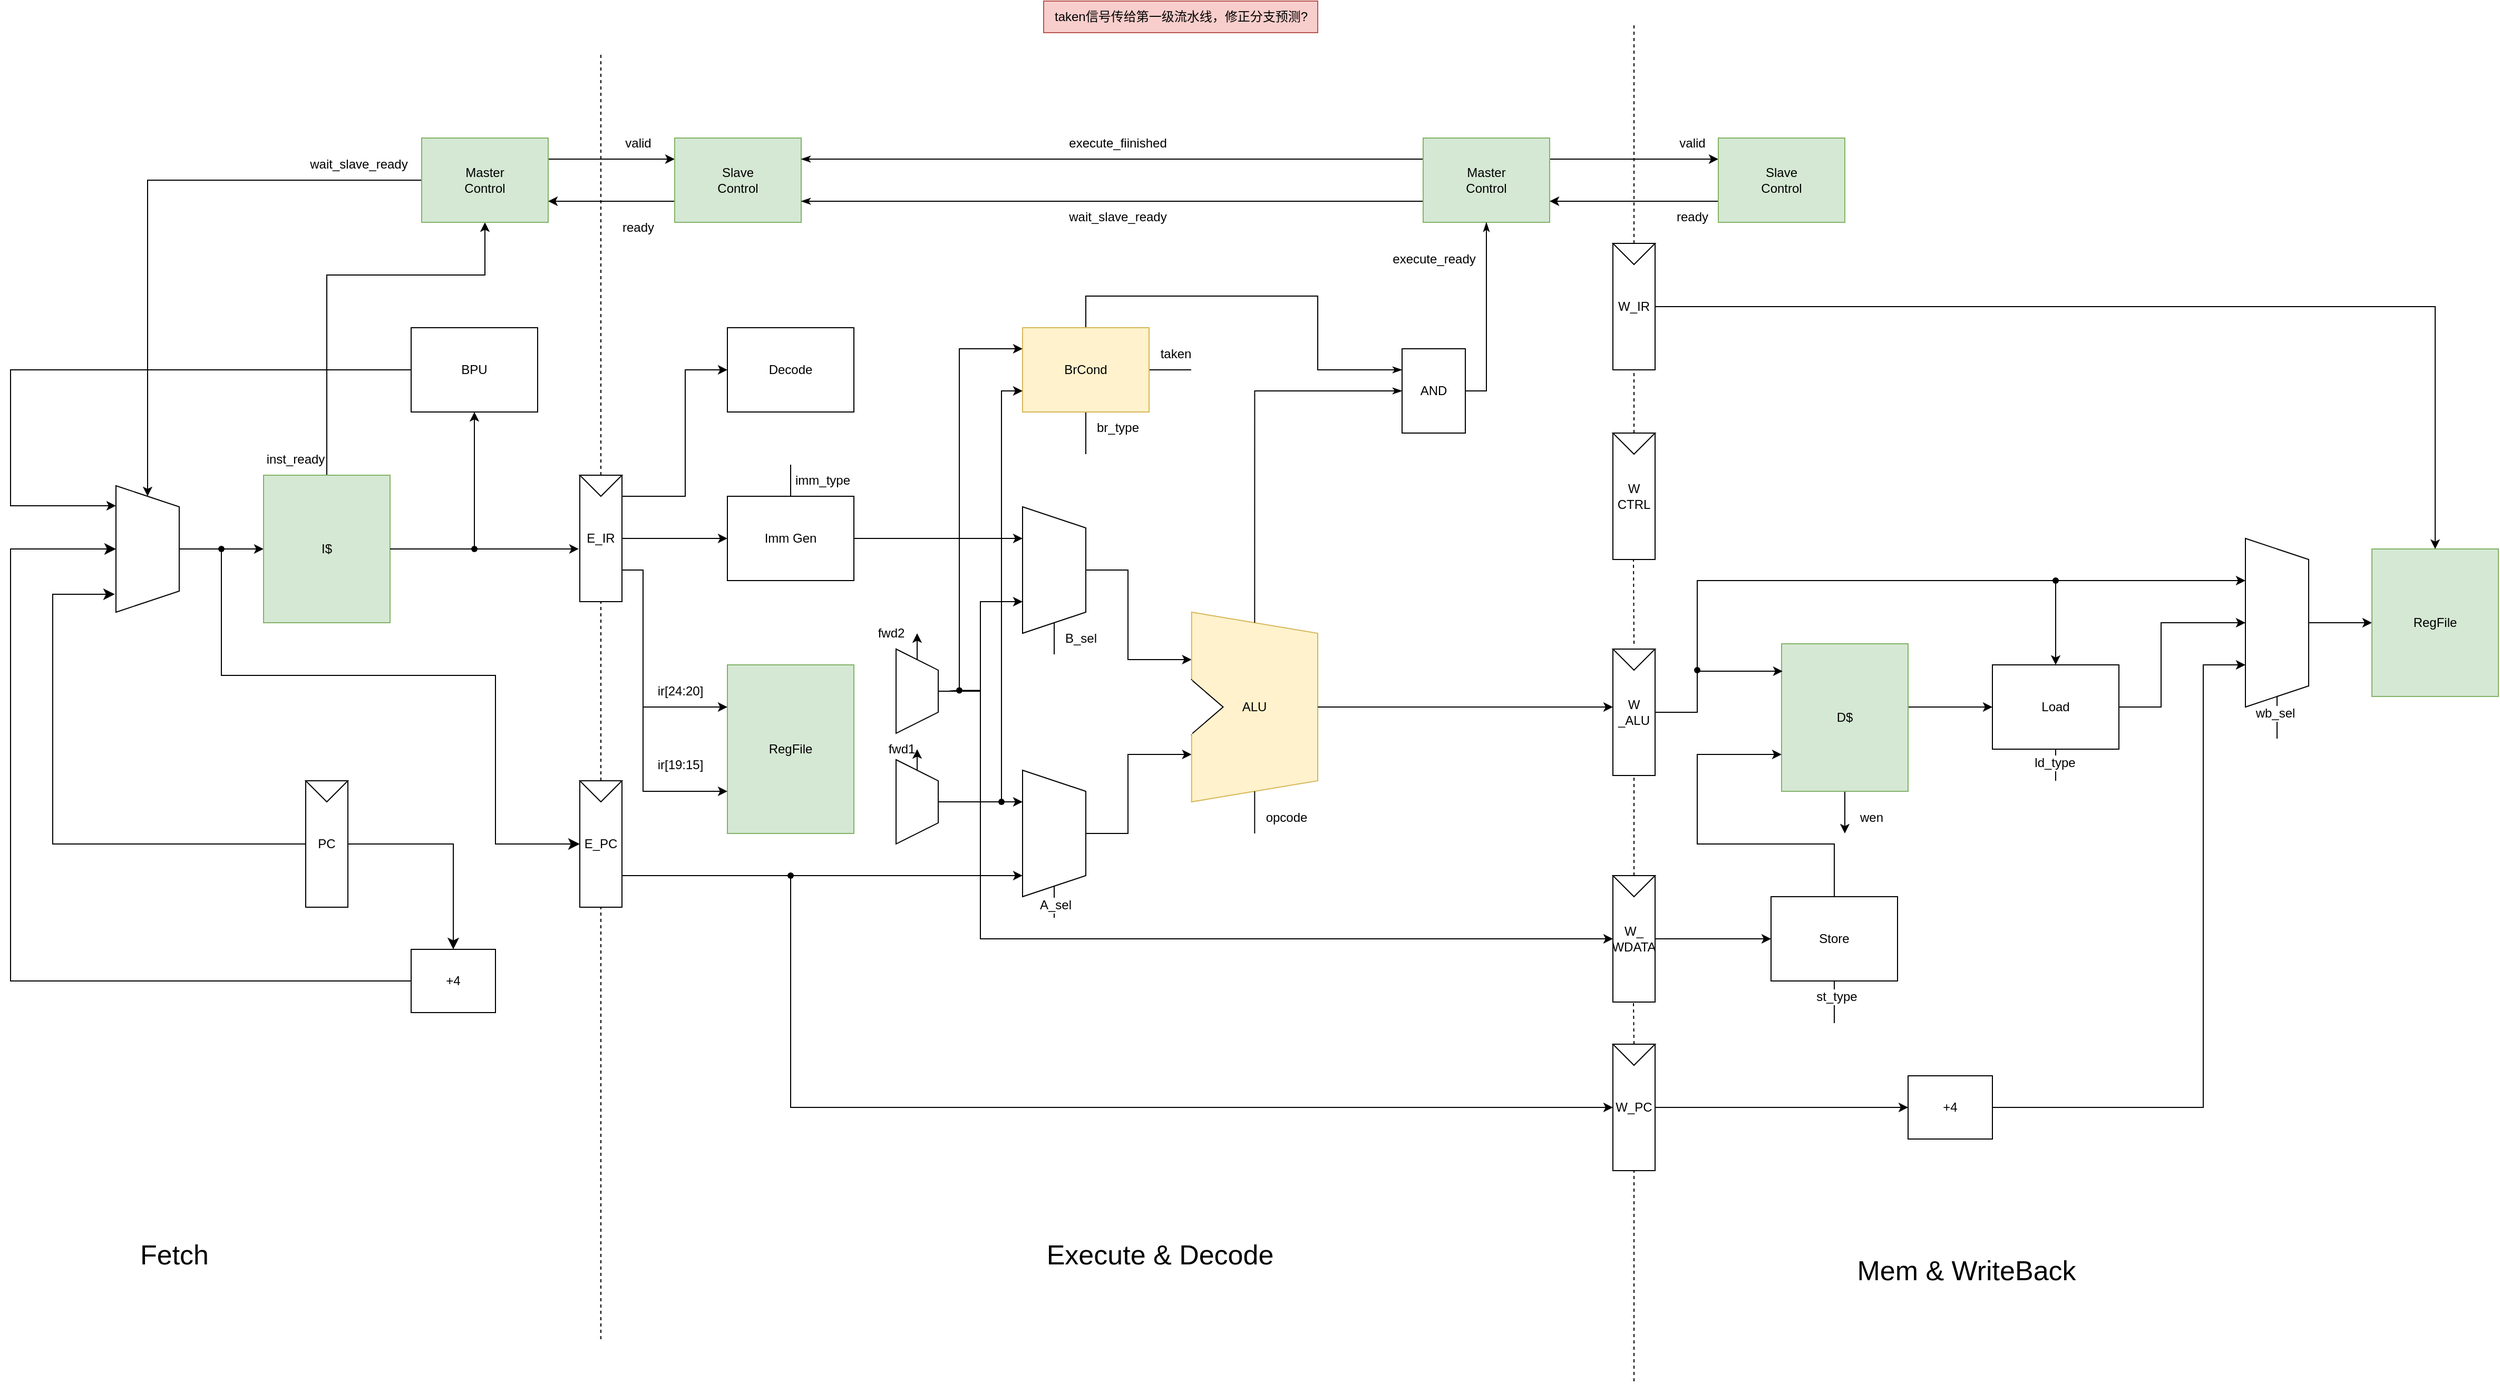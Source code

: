 <mxfile>
    <diagram id="tidNuWiKpnbYSc2BVBa2" name="Page-1">
        <mxGraphModel dx="1757" dy="1587" grid="1" gridSize="10" guides="1" tooltips="1" connect="1" arrows="1" fold="1" page="0" pageScale="1" pageWidth="850" pageHeight="1100" math="0" shadow="0">
            <root>
                <mxCell id="0"/>
                <mxCell id="1" parent="0"/>
                <mxCell id="13" style="edgeStyle=none;html=1;entryX=0;entryY=0.5;entryDx=0;entryDy=0;" parent="1" source="3" target="10" edge="1">
                    <mxGeometry relative="1" as="geometry"/>
                </mxCell>
                <mxCell id="3" value="" style="shape=trapezoid;perimeter=trapezoidPerimeter;whiteSpace=wrap;html=1;fixedSize=1;direction=south;" parent="1" vertex="1">
                    <mxGeometry x="-60" y="310" width="60" height="120" as="geometry"/>
                </mxCell>
                <mxCell id="5" value="" style="group" parent="1" vertex="1" connectable="0">
                    <mxGeometry x="120" y="590" width="40" height="120" as="geometry"/>
                </mxCell>
                <mxCell id="2" value="PC" style="rounded=0;whiteSpace=wrap;html=1;direction=south;" parent="5" vertex="1">
                    <mxGeometry width="40" height="120" as="geometry"/>
                </mxCell>
                <mxCell id="4" value="" style="triangle;whiteSpace=wrap;html=1;direction=south;" parent="5" vertex="1">
                    <mxGeometry width="40" height="20" as="geometry"/>
                </mxCell>
                <mxCell id="6" value="+4" style="rounded=0;whiteSpace=wrap;html=1;" parent="1" vertex="1">
                    <mxGeometry x="220" y="750" width="80" height="60" as="geometry"/>
                </mxCell>
                <mxCell id="135" style="edgeStyle=orthogonalEdgeStyle;rounded=0;html=1;entryX=0.583;entryY=1.025;entryDx=0;entryDy=0;fontSize=12;entryPerimeter=0;" parent="1" source="10" target="32" edge="1">
                    <mxGeometry relative="1" as="geometry">
                        <Array as="points"/>
                    </mxGeometry>
                </mxCell>
                <mxCell id="137" style="edgeStyle=orthogonalEdgeStyle;rounded=0;html=1;entryX=0.5;entryY=1;entryDx=0;entryDy=0;fontSize=12;startArrow=none;" parent="1" source="149" target="136" edge="1">
                    <mxGeometry relative="1" as="geometry"/>
                </mxCell>
                <mxCell id="140" style="edgeStyle=orthogonalEdgeStyle;rounded=0;html=1;exitX=0.5;exitY=0;exitDx=0;exitDy=0;entryX=0.5;entryY=1;entryDx=0;entryDy=0;fontSize=12;" parent="1" source="10" target="79" edge="1">
                    <mxGeometry relative="1" as="geometry">
                        <Array as="points">
                            <mxPoint x="140" y="110"/>
                            <mxPoint x="290" y="110"/>
                        </Array>
                    </mxGeometry>
                </mxCell>
                <mxCell id="10" value="I$" style="rounded=0;whiteSpace=wrap;html=1;fillColor=#d5e8d4;strokeColor=#82b366;" parent="1" vertex="1">
                    <mxGeometry x="80" y="300" width="120" height="140" as="geometry"/>
                </mxCell>
                <mxCell id="24" value="" style="edgeStyle=segmentEdgeStyle;endArrow=classic;html=1;curved=0;rounded=0;endSize=8;startSize=8;" parent="1" target="6" edge="1">
                    <mxGeometry width="50" height="50" relative="1" as="geometry">
                        <mxPoint x="160" y="650" as="sourcePoint"/>
                        <mxPoint x="210" y="600" as="targetPoint"/>
                    </mxGeometry>
                </mxCell>
                <mxCell id="26" value="" style="edgeStyle=elbowEdgeStyle;elbow=vertical;endArrow=classic;html=1;curved=0;rounded=0;endSize=8;startSize=8;exitX=0.5;exitY=1;exitDx=0;exitDy=0;entryX=0.858;entryY=1.017;entryDx=0;entryDy=0;entryPerimeter=0;" parent="1" source="2" target="3" edge="1">
                    <mxGeometry width="50" height="50" relative="1" as="geometry">
                        <mxPoint x="-10" y="530" as="sourcePoint"/>
                        <mxPoint x="40" y="480" as="targetPoint"/>
                        <Array as="points">
                            <mxPoint x="-120" y="410"/>
                            <mxPoint x="-120" y="470"/>
                            <mxPoint x="90" y="540"/>
                        </Array>
                    </mxGeometry>
                </mxCell>
                <mxCell id="30" value="" style="edgeStyle=segmentEdgeStyle;endArrow=classic;html=1;curved=0;rounded=0;endSize=8;startSize=8;entryX=0.5;entryY=1;entryDx=0;entryDy=0;" parent="1" target="3" edge="1">
                    <mxGeometry width="50" height="50" relative="1" as="geometry">
                        <mxPoint x="220" y="780" as="sourcePoint"/>
                        <mxPoint x="270" y="620" as="targetPoint"/>
                        <Array as="points">
                            <mxPoint x="-160" y="780"/>
                            <mxPoint x="-160" y="370"/>
                        </Array>
                    </mxGeometry>
                </mxCell>
                <mxCell id="31" value="" style="group;fillColor=#f8cecc;strokeColor=#b85450;" parent="1" vertex="1" connectable="0">
                    <mxGeometry x="380" y="300" width="40" height="120" as="geometry"/>
                </mxCell>
                <mxCell id="32" value="E_IR" style="rounded=0;whiteSpace=wrap;html=1;direction=south;" parent="31" vertex="1">
                    <mxGeometry width="40" height="120" as="geometry"/>
                </mxCell>
                <mxCell id="33" value="" style="triangle;whiteSpace=wrap;html=1;direction=south;" parent="31" vertex="1">
                    <mxGeometry width="40" height="20" as="geometry"/>
                </mxCell>
                <mxCell id="127" style="edgeStyle=orthogonalEdgeStyle;rounded=0;html=1;exitX=1;exitY=0.5;exitDx=0;exitDy=0;entryX=0.25;entryY=1;entryDx=0;entryDy=0;fontSize=12;" parent="1" source="36" target="47" edge="1">
                    <mxGeometry relative="1" as="geometry"/>
                </mxCell>
                <mxCell id="212" style="edgeStyle=orthogonalEdgeStyle;rounded=0;html=1;exitX=0.5;exitY=0;exitDx=0;exitDy=0;fontSize=12;endArrow=none;endFill=0;" parent="1" source="36" edge="1">
                    <mxGeometry relative="1" as="geometry">
                        <mxPoint x="580" y="290" as="targetPoint"/>
                    </mxGeometry>
                </mxCell>
                <mxCell id="36" value="Imm Gen" style="rounded=0;whiteSpace=wrap;html=1;" parent="1" vertex="1">
                    <mxGeometry x="520" y="320" width="120" height="80" as="geometry"/>
                </mxCell>
                <mxCell id="37" value="RegFile" style="rounded=0;whiteSpace=wrap;html=1;fillColor=#d5e8d4;strokeColor=#82b366;" parent="1" vertex="1">
                    <mxGeometry x="520" y="480" width="120" height="160" as="geometry"/>
                </mxCell>
                <mxCell id="117" style="edgeStyle=orthogonalEdgeStyle;rounded=0;html=1;exitX=0;exitY=0.5;exitDx=0;exitDy=0;fontSize=12;" parent="1" source="38" edge="1">
                    <mxGeometry relative="1" as="geometry">
                        <mxPoint x="700" y="450" as="targetPoint"/>
                    </mxGeometry>
                </mxCell>
                <mxCell id="128" style="edgeStyle=orthogonalEdgeStyle;rounded=0;html=1;entryX=0.75;entryY=1;entryDx=0;entryDy=0;fontSize=12;" parent="1" source="38" target="47" edge="1">
                    <mxGeometry relative="1" as="geometry"/>
                </mxCell>
                <mxCell id="131" style="edgeStyle=orthogonalEdgeStyle;rounded=0;html=1;entryX=0.5;entryY=1;entryDx=0;entryDy=0;fontSize=12;startArrow=none;" parent="1" source="143" target="180" edge="1">
                    <mxGeometry relative="1" as="geometry">
                        <Array as="points">
                            <mxPoint x="760" y="504"/>
                            <mxPoint x="760" y="740"/>
                        </Array>
                        <mxPoint x="1120" y="740" as="targetPoint"/>
                    </mxGeometry>
                </mxCell>
                <mxCell id="141" style="edgeStyle=orthogonalEdgeStyle;rounded=0;html=1;entryX=0;entryY=0.25;entryDx=0;entryDy=0;fontSize=12;startArrow=none;" parent="1" source="143" target="39" edge="1">
                    <mxGeometry relative="1" as="geometry">
                        <Array as="points">
                            <mxPoint x="740" y="505"/>
                            <mxPoint x="740" y="180"/>
                        </Array>
                    </mxGeometry>
                </mxCell>
                <mxCell id="38" value="" style="shape=trapezoid;perimeter=trapezoidPerimeter;whiteSpace=wrap;html=1;fixedSize=1;direction=south;" parent="1" vertex="1">
                    <mxGeometry x="680" y="465" width="40" height="80" as="geometry"/>
                </mxCell>
                <mxCell id="214" style="edgeStyle=orthogonalEdgeStyle;rounded=0;html=1;exitX=1;exitY=0.5;exitDx=0;exitDy=0;fontSize=12;endArrow=none;endFill=0;" parent="1" source="39" edge="1">
                    <mxGeometry relative="1" as="geometry">
                        <mxPoint x="960" y="200" as="targetPoint"/>
                    </mxGeometry>
                </mxCell>
                <mxCell id="226" style="edgeStyle=orthogonalEdgeStyle;rounded=0;html=1;entryX=0;entryY=0.25;entryDx=0;entryDy=0;entryPerimeter=0;fontSize=12;endArrow=classicThin;endFill=1;" parent="1" source="39" target="218" edge="1">
                    <mxGeometry relative="1" as="geometry">
                        <Array as="points">
                            <mxPoint x="860" y="130"/>
                            <mxPoint x="1080" y="130"/>
                            <mxPoint x="1080" y="200"/>
                        </Array>
                    </mxGeometry>
                </mxCell>
                <mxCell id="233" style="edgeStyle=none;html=1;endArrow=none;endFill=0;" parent="1" source="39" edge="1">
                    <mxGeometry relative="1" as="geometry">
                        <mxPoint x="860" y="280" as="targetPoint"/>
                    </mxGeometry>
                </mxCell>
                <mxCell id="39" value="BrCond" style="rounded=0;whiteSpace=wrap;html=1;fillColor=#fff2cc;strokeColor=#d6b656;" parent="1" vertex="1">
                    <mxGeometry x="800" y="160" width="120" height="80" as="geometry"/>
                </mxCell>
                <mxCell id="121" style="edgeStyle=orthogonalEdgeStyle;rounded=0;html=1;exitX=1;exitY=0.5;exitDx=0;exitDy=0;fontSize=12;endArrow=none;endFill=0;" parent="1" source="46" edge="1">
                    <mxGeometry relative="1" as="geometry">
                        <mxPoint x="830" y="720" as="targetPoint"/>
                        <Array as="points">
                            <mxPoint x="830" y="720"/>
                            <mxPoint x="830" y="720"/>
                        </Array>
                    </mxGeometry>
                </mxCell>
                <mxCell id="208" value="A_sel" style="edgeLabel;html=1;align=center;verticalAlign=middle;resizable=0;points=[];fontSize=12;" parent="121" vertex="1" connectable="0">
                    <mxGeometry x="0.2" y="1" relative="1" as="geometry">
                        <mxPoint as="offset"/>
                    </mxGeometry>
                </mxCell>
                <mxCell id="130" style="edgeStyle=orthogonalEdgeStyle;rounded=0;html=1;entryX=0.75;entryY=1;entryDx=0;entryDy=0;fontSize=12;" parent="1" source="46" target="41" edge="1">
                    <mxGeometry relative="1" as="geometry">
                        <Array as="points">
                            <mxPoint x="900" y="640"/>
                            <mxPoint x="900" y="565"/>
                        </Array>
                    </mxGeometry>
                </mxCell>
                <mxCell id="46" value="" style="shape=trapezoid;perimeter=trapezoidPerimeter;whiteSpace=wrap;html=1;fixedSize=1;direction=south;" parent="1" vertex="1">
                    <mxGeometry x="800" y="580" width="60" height="120" as="geometry"/>
                </mxCell>
                <mxCell id="129" style="edgeStyle=orthogonalEdgeStyle;rounded=0;html=1;entryX=0.25;entryY=1;entryDx=0;entryDy=0;fontSize=12;" parent="1" source="47" target="41" edge="1">
                    <mxGeometry relative="1" as="geometry">
                        <Array as="points">
                            <mxPoint x="900" y="390"/>
                            <mxPoint x="900" y="475"/>
                        </Array>
                    </mxGeometry>
                </mxCell>
                <mxCell id="210" style="edgeStyle=orthogonalEdgeStyle;rounded=0;html=1;exitX=1;exitY=0.5;exitDx=0;exitDy=0;fontSize=12;endArrow=none;endFill=0;" parent="1" source="47" edge="1">
                    <mxGeometry relative="1" as="geometry">
                        <mxPoint x="830" y="470" as="targetPoint"/>
                    </mxGeometry>
                </mxCell>
                <mxCell id="47" value="" style="shape=trapezoid;perimeter=trapezoidPerimeter;whiteSpace=wrap;html=1;fixedSize=1;direction=south;" parent="1" vertex="1">
                    <mxGeometry x="800" y="330" width="60" height="120" as="geometry"/>
                </mxCell>
                <mxCell id="51" value="" style="group" parent="1" vertex="1" connectable="0">
                    <mxGeometry x="960" y="430" width="120" height="180" as="geometry"/>
                </mxCell>
                <mxCell id="41" value="ALU" style="shape=trapezoid;perimeter=trapezoidPerimeter;whiteSpace=wrap;html=1;fixedSize=1;direction=south;container=0;fillColor=#fff2cc;strokeColor=#d6b656;" parent="51" vertex="1">
                    <mxGeometry x="0.344" width="119.656" height="180" as="geometry"/>
                </mxCell>
                <mxCell id="42" value="" style="triangle;whiteSpace=wrap;html=1;container=0;" parent="51" vertex="1">
                    <mxGeometry x="0.344" y="64.286" width="29.914" height="51.429" as="geometry"/>
                </mxCell>
                <mxCell id="44" value="" style="endArrow=none;html=1;strokeColor=#FFFFFF;strokeWidth=1.5;rounded=1;startSize=3;endSize=3;" parent="51" edge="1">
                    <mxGeometry width="50" height="50" relative="1" as="geometry">
                        <mxPoint y="115.714" as="sourcePoint"/>
                        <mxPoint y="64.286" as="targetPoint"/>
                    </mxGeometry>
                </mxCell>
                <mxCell id="118" style="edgeStyle=orthogonalEdgeStyle;rounded=0;html=1;exitX=0;exitY=0.5;exitDx=0;exitDy=0;fontSize=12;" parent="1" source="52" edge="1">
                    <mxGeometry relative="1" as="geometry">
                        <mxPoint x="700" y="560" as="targetPoint"/>
                    </mxGeometry>
                </mxCell>
                <mxCell id="125" style="edgeStyle=orthogonalEdgeStyle;rounded=0;html=1;entryX=0.25;entryY=1;entryDx=0;entryDy=0;fontSize=12;" parent="1" source="52" target="46" edge="1">
                    <mxGeometry relative="1" as="geometry"/>
                </mxCell>
                <mxCell id="144" style="edgeStyle=orthogonalEdgeStyle;rounded=0;html=1;exitDx=0;exitDy=0;fontSize=12;entryX=0;entryY=0.75;entryDx=0;entryDy=0;startArrow=none;" parent="1" source="147" target="39" edge="1">
                    <mxGeometry relative="1" as="geometry">
                        <mxPoint x="760" y="160" as="targetPoint"/>
                        <Array as="points">
                            <mxPoint x="780" y="610"/>
                            <mxPoint x="780" y="220"/>
                        </Array>
                    </mxGeometry>
                </mxCell>
                <mxCell id="52" value="" style="shape=trapezoid;perimeter=trapezoidPerimeter;whiteSpace=wrap;html=1;fixedSize=1;direction=south;" parent="1" vertex="1">
                    <mxGeometry x="680" y="570" width="40" height="80" as="geometry"/>
                </mxCell>
                <mxCell id="53" value="" style="group" parent="1" vertex="1" connectable="0">
                    <mxGeometry x="1360" y="840" width="40" height="120" as="geometry"/>
                </mxCell>
                <mxCell id="54" value="W_PC" style="rounded=0;whiteSpace=wrap;html=1;direction=south;" parent="53" vertex="1">
                    <mxGeometry width="40" height="120" as="geometry"/>
                </mxCell>
                <mxCell id="55" value="" style="triangle;whiteSpace=wrap;html=1;direction=south;" parent="53" vertex="1">
                    <mxGeometry width="40" height="20" as="geometry"/>
                </mxCell>
                <mxCell id="57" value="" style="group" parent="1" vertex="1" connectable="0">
                    <mxGeometry x="1360" y="465" width="40" height="120" as="geometry"/>
                </mxCell>
                <mxCell id="58" value="W&lt;br&gt;_ALU" style="rounded=0;whiteSpace=wrap;html=1;direction=south;" parent="57" vertex="1">
                    <mxGeometry width="40" height="120" as="geometry"/>
                </mxCell>
                <mxCell id="59" value="" style="triangle;whiteSpace=wrap;html=1;direction=south;" parent="57" vertex="1">
                    <mxGeometry width="40" height="20" as="geometry"/>
                </mxCell>
                <mxCell id="60" value="" style="group" parent="1" vertex="1" connectable="0">
                    <mxGeometry x="1360" y="80" width="40" height="120" as="geometry"/>
                </mxCell>
                <mxCell id="61" value="W_IR" style="rounded=0;whiteSpace=wrap;html=1;direction=south;" parent="60" vertex="1">
                    <mxGeometry width="40" height="120" as="geometry"/>
                </mxCell>
                <mxCell id="62" value="" style="triangle;whiteSpace=wrap;html=1;direction=south;" parent="60" vertex="1">
                    <mxGeometry width="40" height="20" as="geometry"/>
                </mxCell>
                <mxCell id="183" style="edgeStyle=orthogonalEdgeStyle;rounded=0;html=1;exitX=0.5;exitY=1;exitDx=0;exitDy=0;fontSize=12;" parent="1" source="67" edge="1">
                    <mxGeometry relative="1" as="geometry">
                        <mxPoint x="1580" y="640" as="targetPoint"/>
                    </mxGeometry>
                </mxCell>
                <mxCell id="240" style="edgeStyle=none;html=1;entryX=0;entryY=0.5;entryDx=0;entryDy=0;" edge="1" parent="1" target="68">
                    <mxGeometry relative="1" as="geometry">
                        <mxPoint x="1640" y="520" as="sourcePoint"/>
                    </mxGeometry>
                </mxCell>
                <mxCell id="67" value="D$" style="rounded=0;whiteSpace=wrap;html=1;fillColor=#d5e8d4;strokeColor=#82b366;" parent="1" vertex="1">
                    <mxGeometry x="1520" y="460" width="120" height="140" as="geometry"/>
                </mxCell>
                <mxCell id="191" style="edgeStyle=orthogonalEdgeStyle;rounded=0;html=1;entryX=0.5;entryY=1;entryDx=0;entryDy=0;fontSize=12;" parent="1" source="68" target="72" edge="1">
                    <mxGeometry relative="1" as="geometry">
                        <Array as="points">
                            <mxPoint x="1880" y="520"/>
                            <mxPoint x="1880" y="440"/>
                        </Array>
                    </mxGeometry>
                </mxCell>
                <mxCell id="203" style="edgeStyle=orthogonalEdgeStyle;rounded=0;html=1;exitX=0.5;exitY=1;exitDx=0;exitDy=0;fontSize=12;endArrow=none;endFill=0;" parent="1" source="68" edge="1">
                    <mxGeometry relative="1" as="geometry">
                        <mxPoint x="1780" y="590" as="targetPoint"/>
                        <Array as="points">
                            <mxPoint x="1780" y="570"/>
                            <mxPoint x="1780" y="570"/>
                        </Array>
                    </mxGeometry>
                </mxCell>
                <mxCell id="205" value="ld_type" style="edgeLabel;html=1;align=center;verticalAlign=middle;resizable=0;points=[];fontSize=12;" parent="203" vertex="1" connectable="0">
                    <mxGeometry x="-0.14" y="-1" relative="1" as="geometry">
                        <mxPoint as="offset"/>
                    </mxGeometry>
                </mxCell>
                <mxCell id="68" value="Load" style="rounded=0;whiteSpace=wrap;html=1;" parent="1" vertex="1">
                    <mxGeometry x="1720" y="480" width="120" height="80" as="geometry"/>
                </mxCell>
                <mxCell id="192" style="edgeStyle=orthogonalEdgeStyle;rounded=0;html=1;entryX=0.75;entryY=1;entryDx=0;entryDy=0;fontSize=12;" parent="1" source="70" target="72" edge="1">
                    <mxGeometry relative="1" as="geometry">
                        <Array as="points">
                            <mxPoint x="1920" y="900"/>
                            <mxPoint x="1920" y="480"/>
                        </Array>
                    </mxGeometry>
                </mxCell>
                <mxCell id="70" value="+4" style="rounded=0;whiteSpace=wrap;html=1;" parent="1" vertex="1">
                    <mxGeometry x="1640" y="870" width="80" height="60" as="geometry"/>
                </mxCell>
                <mxCell id="161" style="edgeStyle=orthogonalEdgeStyle;rounded=0;html=1;exitX=1;exitY=0.5;exitDx=0;exitDy=0;fontSize=12;endArrow=none;endFill=0;" parent="1" source="72" edge="1">
                    <mxGeometry relative="1" as="geometry">
                        <mxPoint x="1990" y="550" as="targetPoint"/>
                    </mxGeometry>
                </mxCell>
                <mxCell id="206" value="wb_sel" style="edgeLabel;html=1;align=center;verticalAlign=middle;resizable=0;points=[];fontSize=12;" parent="161" vertex="1" connectable="0">
                    <mxGeometry x="-0.2" y="-2" relative="1" as="geometry">
                        <mxPoint as="offset"/>
                    </mxGeometry>
                </mxCell>
                <mxCell id="195" style="edgeStyle=orthogonalEdgeStyle;rounded=0;html=1;entryX=0;entryY=0.5;entryDx=0;entryDy=0;fontSize=12;" parent="1" source="72" target="73" edge="1">
                    <mxGeometry relative="1" as="geometry"/>
                </mxCell>
                <mxCell id="72" value="" style="shape=trapezoid;perimeter=trapezoidPerimeter;whiteSpace=wrap;html=1;fixedSize=1;direction=south;" parent="1" vertex="1">
                    <mxGeometry x="1960" y="360" width="60" height="160" as="geometry"/>
                </mxCell>
                <mxCell id="73" value="RegFile" style="rounded=0;whiteSpace=wrap;html=1;fillColor=#d5e8d4;strokeColor=#82b366;" parent="1" vertex="1">
                    <mxGeometry x="2080" y="370" width="120" height="140" as="geometry"/>
                </mxCell>
                <mxCell id="75" value="" style="edgeStyle=segmentEdgeStyle;endArrow=classic;html=1;curved=0;rounded=0;endSize=8;startSize=8;entryX=0.5;entryY=1;entryDx=0;entryDy=0;startArrow=none;" parent="1" source="151" target="8" edge="1">
                    <mxGeometry width="50" height="50" relative="1" as="geometry">
                        <mxPoint x="40" y="370" as="sourcePoint"/>
                        <mxPoint x="90" y="320" as="targetPoint"/>
                        <Array as="points">
                            <mxPoint x="40" y="490"/>
                            <mxPoint x="300" y="490"/>
                            <mxPoint x="300" y="650"/>
                        </Array>
                    </mxGeometry>
                </mxCell>
                <mxCell id="76" value="&lt;font style=&quot;font-size: 26px;&quot;&gt;Fetch&lt;/font&gt;" style="text;html=1;align=center;verticalAlign=middle;resizable=0;points=[];autosize=1;strokeColor=none;fillColor=none;" parent="1" vertex="1">
                    <mxGeometry x="-50" y="1020" width="90" height="40" as="geometry"/>
                </mxCell>
                <mxCell id="77" value="&lt;font style=&quot;font-size: 26px;&quot;&gt;Execute &amp;amp;&amp;nbsp;&lt;/font&gt;&lt;span style=&quot;font-size: 26px;&quot;&gt;Decode&lt;/span&gt;" style="text;html=1;align=center;verticalAlign=middle;resizable=0;points=[];autosize=1;strokeColor=none;fillColor=none;" parent="1" vertex="1">
                    <mxGeometry x="810" y="1020" width="240" height="40" as="geometry"/>
                </mxCell>
                <mxCell id="78" value="&lt;font style=&quot;font-size: 26px;&quot;&gt;Mem &amp;amp; WriteBack&lt;/font&gt;" style="text;html=1;align=center;verticalAlign=middle;resizable=0;points=[];autosize=1;strokeColor=none;fillColor=none;" parent="1" vertex="1">
                    <mxGeometry x="1580" y="1035" width="230" height="40" as="geometry"/>
                </mxCell>
                <mxCell id="82" style="edgeStyle=none;html=1;exitX=1;exitY=0.25;exitDx=0;exitDy=0;entryX=0;entryY=0.25;entryDx=0;entryDy=0;fontSize=26;" parent="1" source="79" target="81" edge="1">
                    <mxGeometry relative="1" as="geometry"/>
                </mxCell>
                <mxCell id="93" style="edgeStyle=none;html=1;fontSize=12;" parent="1" source="79" edge="1">
                    <mxGeometry relative="1" as="geometry">
                        <mxPoint x="290" y="60" as="targetPoint"/>
                    </mxGeometry>
                </mxCell>
                <mxCell id="95" style="edgeStyle=orthogonalEdgeStyle;html=1;fontSize=12;entryX=0;entryY=0.5;entryDx=0;entryDy=0;rounded=0;exitX=0;exitY=0.5;exitDx=0;exitDy=0;" parent="1" source="79" target="3" edge="1">
                    <mxGeometry relative="1" as="geometry">
                        <mxPoint x="-40" y="120" as="targetPoint"/>
                        <mxPoint x="150" y="70" as="sourcePoint"/>
                        <Array as="points">
                            <mxPoint x="-30" y="20"/>
                        </Array>
                    </mxGeometry>
                </mxCell>
                <mxCell id="79" value="Master&lt;br&gt;Control" style="rounded=0;whiteSpace=wrap;html=1;fillColor=#d5e8d4;strokeColor=#82b366;" parent="1" vertex="1">
                    <mxGeometry x="230" y="-20" width="120" height="80" as="geometry"/>
                </mxCell>
                <mxCell id="85" style="edgeStyle=none;html=1;exitX=0;exitY=0.75;exitDx=0;exitDy=0;entryX=1;entryY=0.75;entryDx=0;entryDy=0;fontSize=12;" parent="1" source="81" target="79" edge="1">
                    <mxGeometry relative="1" as="geometry"/>
                </mxCell>
                <mxCell id="81" value="Slave&lt;br&gt;Control" style="rounded=0;whiteSpace=wrap;html=1;fillColor=#d5e8d4;strokeColor=#82b366;" parent="1" vertex="1">
                    <mxGeometry x="470" y="-20" width="120" height="80" as="geometry"/>
                </mxCell>
                <mxCell id="84" value="valid" style="text;html=1;align=center;verticalAlign=middle;resizable=0;points=[];autosize=1;strokeColor=none;fillColor=none;fontSize=12;" parent="1" vertex="1">
                    <mxGeometry x="410" y="-30" width="50" height="30" as="geometry"/>
                </mxCell>
                <mxCell id="86" value="ready" style="text;html=1;align=center;verticalAlign=middle;resizable=0;points=[];autosize=1;strokeColor=none;fillColor=none;fontSize=12;" parent="1" vertex="1">
                    <mxGeometry x="410" y="50" width="50" height="30" as="geometry"/>
                </mxCell>
                <mxCell id="7" value="" style="group;fillColor=#e1d5e7;strokeColor=#9673a6;" parent="1" vertex="1" connectable="0">
                    <mxGeometry x="380" y="590" width="40" height="120" as="geometry"/>
                </mxCell>
                <mxCell id="8" value="E_PC" style="rounded=0;whiteSpace=wrap;html=1;direction=south;" parent="7" vertex="1">
                    <mxGeometry width="40" height="120" as="geometry"/>
                </mxCell>
                <mxCell id="9" value="" style="triangle;whiteSpace=wrap;html=1;direction=south;" parent="7" vertex="1">
                    <mxGeometry width="40" height="20" as="geometry"/>
                </mxCell>
                <mxCell id="87" value="Decode" style="rounded=0;whiteSpace=wrap;html=1;" parent="1" vertex="1">
                    <mxGeometry x="520" y="160" width="120" height="80" as="geometry"/>
                </mxCell>
                <mxCell id="155" style="edgeStyle=orthogonalEdgeStyle;rounded=0;html=1;exitX=1;exitY=0.25;exitDx=0;exitDy=0;entryX=0;entryY=0.25;entryDx=0;entryDy=0;fontSize=12;" parent="1" source="88" target="89" edge="1">
                    <mxGeometry relative="1" as="geometry"/>
                </mxCell>
                <mxCell id="223" style="edgeStyle=orthogonalEdgeStyle;rounded=0;html=1;fontSize=12;endArrow=classicThin;endFill=1;entryX=1;entryY=0.25;entryDx=0;entryDy=0;" parent="1" source="88" target="81" edge="1">
                    <mxGeometry relative="1" as="geometry">
                        <mxPoint x="590" y="20" as="targetPoint"/>
                        <Array as="points">
                            <mxPoint x="870"/>
                            <mxPoint x="870"/>
                        </Array>
                    </mxGeometry>
                </mxCell>
                <mxCell id="228" style="edgeStyle=orthogonalEdgeStyle;rounded=0;html=1;exitX=0;exitY=0.75;exitDx=0;exitDy=0;entryX=1;entryY=0.75;entryDx=0;entryDy=0;fontSize=12;endArrow=classicThin;endFill=1;" parent="1" source="88" target="81" edge="1">
                    <mxGeometry relative="1" as="geometry"/>
                </mxCell>
                <mxCell id="88" value="Master&lt;br&gt;Control" style="rounded=0;whiteSpace=wrap;html=1;fillColor=#d5e8d4;strokeColor=#82b366;" parent="1" vertex="1">
                    <mxGeometry x="1180" y="-20" width="120" height="80" as="geometry"/>
                </mxCell>
                <mxCell id="156" style="edgeStyle=orthogonalEdgeStyle;rounded=0;html=1;exitX=0;exitY=0.75;exitDx=0;exitDy=0;entryX=1;entryY=0.75;entryDx=0;entryDy=0;fontSize=12;" parent="1" source="89" target="88" edge="1">
                    <mxGeometry relative="1" as="geometry"/>
                </mxCell>
                <mxCell id="89" value="Slave&lt;br&gt;Control" style="rounded=0;whiteSpace=wrap;html=1;fillColor=#d5e8d4;strokeColor=#82b366;" parent="1" vertex="1">
                    <mxGeometry x="1460" y="-20" width="120" height="80" as="geometry"/>
                </mxCell>
                <mxCell id="90" value="" style="group" parent="1" vertex="1" connectable="0">
                    <mxGeometry x="1360" y="260" width="40" height="120" as="geometry"/>
                </mxCell>
                <mxCell id="91" value="W&lt;br&gt;CTRL" style="rounded=0;whiteSpace=wrap;html=1;direction=south;" parent="90" vertex="1">
                    <mxGeometry width="40" height="120" as="geometry"/>
                </mxCell>
                <mxCell id="92" value="" style="triangle;whiteSpace=wrap;html=1;direction=south;" parent="90" vertex="1">
                    <mxGeometry width="40" height="20" as="geometry"/>
                </mxCell>
                <mxCell id="97" value="inst_ready" style="text;html=1;align=center;verticalAlign=middle;resizable=0;points=[];autosize=1;strokeColor=none;fillColor=none;fontSize=12;" parent="1" vertex="1">
                    <mxGeometry x="70" y="270" width="80" height="30" as="geometry"/>
                </mxCell>
                <mxCell id="98" value="wait_slave_ready" style="text;html=1;align=center;verticalAlign=middle;resizable=0;points=[];autosize=1;strokeColor=none;fillColor=none;fontSize=12;" parent="1" vertex="1">
                    <mxGeometry x="110" y="-10" width="120" height="30" as="geometry"/>
                </mxCell>
                <mxCell id="99" style="edgeStyle=orthogonalEdgeStyle;rounded=0;html=1;entryX=0;entryY=0.5;entryDx=0;entryDy=0;fontSize=12;" parent="1" source="32" target="87" edge="1">
                    <mxGeometry relative="1" as="geometry">
                        <Array as="points">
                            <mxPoint x="480" y="320"/>
                            <mxPoint x="480" y="200"/>
                        </Array>
                    </mxGeometry>
                </mxCell>
                <mxCell id="100" style="edgeStyle=orthogonalEdgeStyle;rounded=0;html=1;exitX=0.5;exitY=0;exitDx=0;exitDy=0;entryX=0;entryY=0.5;entryDx=0;entryDy=0;fontSize=12;" parent="1" source="32" target="36" edge="1">
                    <mxGeometry relative="1" as="geometry">
                        <Array as="points">
                            <mxPoint x="460" y="360"/>
                            <mxPoint x="460" y="360"/>
                        </Array>
                    </mxGeometry>
                </mxCell>
                <mxCell id="101" style="edgeStyle=orthogonalEdgeStyle;rounded=0;html=1;exitX=0.75;exitY=0;exitDx=0;exitDy=0;fontSize=12;" parent="1" source="32" edge="1">
                    <mxGeometry relative="1" as="geometry">
                        <mxPoint x="520" y="600" as="targetPoint"/>
                        <Array as="points">
                            <mxPoint x="440" y="390"/>
                            <mxPoint x="440" y="600"/>
                            <mxPoint x="520" y="600"/>
                        </Array>
                    </mxGeometry>
                </mxCell>
                <mxCell id="102" value="ir[24:20]" style="text;html=1;align=center;verticalAlign=middle;resizable=0;points=[];autosize=1;strokeColor=none;fillColor=none;fontSize=12;" parent="1" vertex="1">
                    <mxGeometry x="440" y="490" width="70" height="30" as="geometry"/>
                </mxCell>
                <mxCell id="103" value="ir[19:15]" style="text;html=1;align=center;verticalAlign=middle;resizable=0;points=[];autosize=1;strokeColor=none;fillColor=none;fontSize=12;" parent="1" vertex="1">
                    <mxGeometry x="440" y="560" width="70" height="30" as="geometry"/>
                </mxCell>
                <mxCell id="104" style="edgeStyle=orthogonalEdgeStyle;rounded=0;html=1;exitX=0.75;exitY=0;exitDx=0;exitDy=0;entryX=0;entryY=0.25;entryDx=0;entryDy=0;fontSize=12;" parent="1" source="32" target="37" edge="1">
                    <mxGeometry relative="1" as="geometry">
                        <Array as="points">
                            <mxPoint x="440" y="390"/>
                            <mxPoint x="440" y="520"/>
                        </Array>
                    </mxGeometry>
                </mxCell>
                <mxCell id="119" value="fwd2" style="text;html=1;align=center;verticalAlign=middle;resizable=0;points=[];autosize=1;strokeColor=none;fillColor=none;fontSize=12;" parent="1" vertex="1">
                    <mxGeometry x="650" y="435" width="50" height="30" as="geometry"/>
                </mxCell>
                <mxCell id="120" value="fwd1" style="text;html=1;align=center;verticalAlign=middle;resizable=0;points=[];autosize=1;strokeColor=none;fillColor=none;fontSize=12;" parent="1" vertex="1">
                    <mxGeometry x="660" y="545" width="50" height="30" as="geometry"/>
                </mxCell>
                <mxCell id="126" style="edgeStyle=orthogonalEdgeStyle;rounded=0;html=1;exitX=0.75;exitY=0;exitDx=0;exitDy=0;entryX=0.833;entryY=1;entryDx=0;entryDy=0;entryPerimeter=0;fontSize=12;" parent="1" source="8" target="46" edge="1">
                    <mxGeometry relative="1" as="geometry"/>
                </mxCell>
                <mxCell id="138" style="edgeStyle=orthogonalEdgeStyle;rounded=0;html=1;exitX=0;exitY=0.5;exitDx=0;exitDy=0;entryX=0.158;entryY=1;entryDx=0;entryDy=0;fontSize=12;entryPerimeter=0;" parent="1" source="136" target="3" edge="1">
                    <mxGeometry relative="1" as="geometry">
                        <Array as="points">
                            <mxPoint x="-160" y="200"/>
                            <mxPoint x="-160" y="329"/>
                        </Array>
                    </mxGeometry>
                </mxCell>
                <mxCell id="136" value="BPU" style="rounded=0;whiteSpace=wrap;html=1;" parent="1" vertex="1">
                    <mxGeometry x="220" y="160" width="120" height="80" as="geometry"/>
                </mxCell>
                <mxCell id="142" value="" style="edgeStyle=orthogonalEdgeStyle;rounded=0;html=1;entryDx=0;entryDy=0;fontSize=12;endArrow=none;" parent="1" source="38" target="143" edge="1">
                    <mxGeometry relative="1" as="geometry">
                        <mxPoint x="720" y="505" as="sourcePoint"/>
                        <mxPoint x="800" y="180" as="targetPoint"/>
                    </mxGeometry>
                </mxCell>
                <mxCell id="145" value="" style="edgeStyle=orthogonalEdgeStyle;rounded=0;html=1;entryDx=0;entryDy=0;fontSize=12;endArrow=none;" parent="1" source="38" target="143" edge="1">
                    <mxGeometry relative="1" as="geometry">
                        <mxPoint x="720" y="505" as="sourcePoint"/>
                        <mxPoint x="1120" y="740" as="targetPoint"/>
                        <Array as="points"/>
                    </mxGeometry>
                </mxCell>
                <mxCell id="143" value="" style="shape=waypoint;sketch=0;fillStyle=solid;size=6;pointerEvents=1;points=[];fillColor=none;resizable=0;rotatable=0;perimeter=centerPerimeter;snapToPoint=1;fontSize=12;" parent="1" vertex="1">
                    <mxGeometry x="730" y="494.29" width="20" height="20" as="geometry"/>
                </mxCell>
                <mxCell id="146" value="" style="edgeStyle=orthogonalEdgeStyle;rounded=0;html=1;exitX=0.5;exitY=0;exitDx=0;exitDy=0;fontSize=12;entryDx=0;entryDy=0;endArrow=none;" parent="1" source="52" target="147" edge="1">
                    <mxGeometry relative="1" as="geometry">
                        <mxPoint x="800" y="220" as="targetPoint"/>
                        <mxPoint x="720" y="610" as="sourcePoint"/>
                        <Array as="points"/>
                    </mxGeometry>
                </mxCell>
                <mxCell id="147" value="" style="shape=waypoint;sketch=0;fillStyle=solid;size=6;pointerEvents=1;points=[];fillColor=none;resizable=0;rotatable=0;perimeter=centerPerimeter;snapToPoint=1;fontSize=12;" parent="1" vertex="1">
                    <mxGeometry x="770" y="600" width="20" height="20" as="geometry"/>
                </mxCell>
                <mxCell id="148" value="" style="edgeStyle=orthogonalEdgeStyle;rounded=0;html=1;entryDx=0;entryDy=0;fontSize=12;endArrow=none;" parent="1" source="10" target="149" edge="1">
                    <mxGeometry relative="1" as="geometry">
                        <mxPoint x="200" y="370" as="sourcePoint"/>
                        <mxPoint x="280" y="240" as="targetPoint"/>
                    </mxGeometry>
                </mxCell>
                <mxCell id="149" value="" style="shape=waypoint;sketch=0;fillStyle=solid;size=6;pointerEvents=1;points=[];fillColor=none;resizable=0;rotatable=0;perimeter=centerPerimeter;snapToPoint=1;fontSize=12;" parent="1" vertex="1">
                    <mxGeometry x="270" y="360" width="20" height="20" as="geometry"/>
                </mxCell>
                <mxCell id="150" value="" style="edgeStyle=segmentEdgeStyle;endArrow=none;html=1;curved=0;rounded=0;endSize=8;startSize=8;entryDx=0;entryDy=0;" parent="1" target="151" edge="1">
                    <mxGeometry width="50" height="50" relative="1" as="geometry">
                        <mxPoint x="40" y="370" as="sourcePoint"/>
                        <mxPoint x="380" y="650" as="targetPoint"/>
                        <Array as="points"/>
                    </mxGeometry>
                </mxCell>
                <mxCell id="151" value="" style="shape=waypoint;sketch=0;fillStyle=solid;size=6;pointerEvents=1;points=[];fillColor=none;resizable=0;rotatable=0;perimeter=centerPerimeter;snapToPoint=1;fontSize=12;" parent="1" vertex="1">
                    <mxGeometry x="30" y="360" width="20" height="20" as="geometry"/>
                </mxCell>
                <mxCell id="152" value="" style="endArrow=none;dashed=1;html=1;rounded=0;fontSize=12;entryX=1;entryY=0.5;entryDx=0;entryDy=0;" parent="1" target="32" edge="1">
                    <mxGeometry width="50" height="50" relative="1" as="geometry">
                        <mxPoint x="400" y="590" as="sourcePoint"/>
                        <mxPoint x="450" y="540" as="targetPoint"/>
                    </mxGeometry>
                </mxCell>
                <mxCell id="153" value="" style="endArrow=none;dashed=1;html=1;rounded=0;fontSize=12;" parent="1" edge="1">
                    <mxGeometry width="50" height="50" relative="1" as="geometry">
                        <mxPoint x="400" y="300" as="sourcePoint"/>
                        <mxPoint x="400" y="-100" as="targetPoint"/>
                    </mxGeometry>
                </mxCell>
                <mxCell id="154" value="" style="endArrow=none;dashed=1;html=1;rounded=0;fontSize=12;" parent="1" edge="1">
                    <mxGeometry width="50" height="50" relative="1" as="geometry">
                        <mxPoint x="400" y="1120" as="sourcePoint"/>
                        <mxPoint x="400" y="710" as="targetPoint"/>
                    </mxGeometry>
                </mxCell>
                <mxCell id="157" value="valid" style="text;html=1;align=center;verticalAlign=middle;resizable=0;points=[];autosize=1;strokeColor=none;fillColor=none;fontSize=12;" parent="1" vertex="1">
                    <mxGeometry x="1410" y="-30" width="50" height="30" as="geometry"/>
                </mxCell>
                <mxCell id="158" value="ready" style="text;html=1;align=center;verticalAlign=middle;resizable=0;points=[];autosize=1;strokeColor=none;fillColor=none;fontSize=12;" parent="1" vertex="1">
                    <mxGeometry x="1410" y="40" width="50" height="30" as="geometry"/>
                </mxCell>
                <mxCell id="160" style="edgeStyle=orthogonalEdgeStyle;rounded=0;html=1;entryX=0.5;entryY=0;entryDx=0;entryDy=0;fontSize=12;" parent="1" source="61" target="73" edge="1">
                    <mxGeometry relative="1" as="geometry"/>
                </mxCell>
                <mxCell id="165" style="edgeStyle=orthogonalEdgeStyle;rounded=0;html=1;fontSize=12;" parent="1" source="54" target="70" edge="1">
                    <mxGeometry relative="1" as="geometry"/>
                </mxCell>
                <mxCell id="166" style="edgeStyle=orthogonalEdgeStyle;rounded=0;html=1;exitDx=0;exitDy=0;entryX=0.5;entryY=1;entryDx=0;entryDy=0;fontSize=12;startArrow=none;" parent="1" source="168" target="54" edge="1">
                    <mxGeometry relative="1" as="geometry">
                        <Array as="points">
                            <mxPoint x="580" y="680"/>
                            <mxPoint x="580" y="900"/>
                        </Array>
                    </mxGeometry>
                </mxCell>
                <mxCell id="167" value="" style="edgeStyle=orthogonalEdgeStyle;rounded=0;html=1;exitX=0.75;exitY=0;exitDx=0;exitDy=0;entryDx=0;entryDy=0;fontSize=12;endArrow=none;" parent="1" source="8" target="168" edge="1">
                    <mxGeometry relative="1" as="geometry">
                        <mxPoint x="420" y="680" as="sourcePoint"/>
                        <mxPoint x="1360" y="900" as="targetPoint"/>
                        <Array as="points"/>
                    </mxGeometry>
                </mxCell>
                <mxCell id="168" value="" style="shape=waypoint;sketch=0;fillStyle=solid;size=6;pointerEvents=1;points=[];fillColor=none;resizable=0;rotatable=0;perimeter=centerPerimeter;snapToPoint=1;fontSize=12;" parent="1" vertex="1">
                    <mxGeometry x="570" y="670" width="20" height="20" as="geometry"/>
                </mxCell>
                <mxCell id="175" style="edgeStyle=orthogonalEdgeStyle;rounded=0;html=1;fontSize=12;" parent="1" source="41" edge="1">
                    <mxGeometry relative="1" as="geometry">
                        <mxPoint x="1360" y="520" as="targetPoint"/>
                    </mxGeometry>
                </mxCell>
                <mxCell id="176" style="edgeStyle=orthogonalEdgeStyle;rounded=0;html=1;fontSize=12;entryX=0.008;entryY=0.186;entryDx=0;entryDy=0;entryPerimeter=0;" parent="1" source="58" target="67" edge="1">
                    <mxGeometry relative="1" as="geometry">
                        <mxPoint x="1430" y="470" as="targetPoint"/>
                        <Array as="points">
                            <mxPoint x="1440" y="525"/>
                            <mxPoint x="1440" y="486"/>
                        </Array>
                    </mxGeometry>
                </mxCell>
                <mxCell id="179" value="" style="group" parent="1" vertex="1" connectable="0">
                    <mxGeometry x="1360" y="680" width="40" height="120" as="geometry"/>
                </mxCell>
                <mxCell id="180" value="W_&lt;br&gt;WDATA" style="rounded=0;whiteSpace=wrap;html=1;direction=south;" parent="179" vertex="1">
                    <mxGeometry width="40" height="120" as="geometry"/>
                </mxCell>
                <mxCell id="181" value="" style="triangle;whiteSpace=wrap;html=1;direction=south;" parent="179" vertex="1">
                    <mxGeometry width="40" height="20" as="geometry"/>
                </mxCell>
                <mxCell id="184" value="wen" style="text;html=1;align=center;verticalAlign=middle;resizable=0;points=[];autosize=1;strokeColor=none;fillColor=none;fontSize=12;" parent="1" vertex="1">
                    <mxGeometry x="1580" y="610" width="50" height="30" as="geometry"/>
                </mxCell>
                <mxCell id="185" style="edgeStyle=orthogonalEdgeStyle;rounded=0;html=1;entryX=0.25;entryY=1;entryDx=0;entryDy=0;fontSize=12;exitDx=0;exitDy=0;startArrow=none;" parent="1" source="187" target="72" edge="1">
                    <mxGeometry relative="1" as="geometry">
                        <Array as="points">
                            <mxPoint x="1440" y="400"/>
                        </Array>
                    </mxGeometry>
                </mxCell>
                <mxCell id="186" value="" style="edgeStyle=orthogonalEdgeStyle;rounded=0;html=1;entryDx=0;entryDy=0;entryPerimeter=0;fontSize=12;exitX=0.5;exitY=0;exitDx=0;exitDy=0;endArrow=none;" parent="1" source="58" target="187" edge="1">
                    <mxGeometry relative="1" as="geometry">
                        <mxPoint x="1400" y="525" as="sourcePoint"/>
                        <mxPoint x="1961.02" y="380.96" as="targetPoint"/>
                        <Array as="points">
                            <mxPoint x="1440" y="525"/>
                        </Array>
                    </mxGeometry>
                </mxCell>
                <mxCell id="187" value="" style="shape=waypoint;sketch=0;fillStyle=solid;size=6;pointerEvents=1;points=[];fillColor=none;resizable=0;rotatable=0;perimeter=centerPerimeter;snapToPoint=1;fontSize=12;" parent="1" vertex="1">
                    <mxGeometry x="1430" y="475" width="20" height="20" as="geometry"/>
                </mxCell>
                <mxCell id="189" value="" style="edgeStyle=orthogonalEdgeStyle;rounded=0;html=1;entryDx=0;entryDy=0;fontSize=12;endArrow=none;" parent="1" source="58" target="190" edge="1">
                    <mxGeometry relative="1" as="geometry">
                        <mxPoint x="1400" y="525" as="sourcePoint"/>
                        <mxPoint x="1780" y="460" as="targetPoint"/>
                        <Array as="points">
                            <mxPoint x="1440" y="525"/>
                            <mxPoint x="1440" y="400"/>
                            <mxPoint x="1780" y="400"/>
                        </Array>
                    </mxGeometry>
                </mxCell>
                <mxCell id="190" value="" style="shape=waypoint;sketch=0;fillStyle=solid;size=6;pointerEvents=1;points=[];fillColor=none;resizable=0;rotatable=0;perimeter=centerPerimeter;snapToPoint=1;fontSize=12;" parent="1" vertex="1">
                    <mxGeometry x="1770" y="390" width="20" height="20" as="geometry"/>
                </mxCell>
                <mxCell id="193" style="edgeStyle=orthogonalEdgeStyle;rounded=0;html=1;exitX=0.5;exitY=0;exitDx=0;exitDy=0;entryX=0.5;entryY=0;entryDx=0;entryDy=0;fontSize=12;" parent="1" source="58" target="68" edge="1">
                    <mxGeometry relative="1" as="geometry">
                        <Array as="points">
                            <mxPoint x="1440" y="525"/>
                            <mxPoint x="1440" y="400"/>
                            <mxPoint x="1780" y="400"/>
                        </Array>
                    </mxGeometry>
                </mxCell>
                <mxCell id="196" value="" style="endArrow=none;dashed=1;html=1;rounded=0;fontSize=12;" parent="1" edge="1">
                    <mxGeometry width="50" height="50" relative="1" as="geometry">
                        <mxPoint x="1380" y="1160" as="sourcePoint"/>
                        <mxPoint x="1380" y="960" as="targetPoint"/>
                    </mxGeometry>
                </mxCell>
                <mxCell id="197" value="" style="endArrow=none;dashed=1;html=1;rounded=0;fontSize=12;" parent="1" edge="1">
                    <mxGeometry width="50" height="50" relative="1" as="geometry">
                        <mxPoint x="1380" y="840" as="sourcePoint"/>
                        <mxPoint x="1379.5" y="800" as="targetPoint"/>
                    </mxGeometry>
                </mxCell>
                <mxCell id="198" value="" style="endArrow=none;dashed=1;html=1;rounded=0;fontSize=12;entryX=1;entryY=0.5;entryDx=0;entryDy=0;" parent="1" target="58" edge="1">
                    <mxGeometry width="50" height="50" relative="1" as="geometry">
                        <mxPoint x="1380" y="680" as="sourcePoint"/>
                        <mxPoint x="1430" y="630" as="targetPoint"/>
                    </mxGeometry>
                </mxCell>
                <mxCell id="199" value="" style="endArrow=none;dashed=1;html=1;rounded=0;fontSize=12;entryX=1;entryY=0.5;entryDx=0;entryDy=0;" parent="1" edge="1">
                    <mxGeometry width="50" height="50" relative="1" as="geometry">
                        <mxPoint x="1380" y="460" as="sourcePoint"/>
                        <mxPoint x="1379.5" y="380" as="targetPoint"/>
                    </mxGeometry>
                </mxCell>
                <mxCell id="201" value="" style="endArrow=none;dashed=1;html=1;rounded=0;fontSize=12;entryX=1;entryY=0.5;entryDx=0;entryDy=0;exitX=0;exitY=0.5;exitDx=0;exitDy=0;" parent="1" source="92" target="61" edge="1">
                    <mxGeometry width="50" height="50" relative="1" as="geometry">
                        <mxPoint x="1420" y="230" as="sourcePoint"/>
                        <mxPoint x="1419.5" y="150" as="targetPoint"/>
                    </mxGeometry>
                </mxCell>
                <mxCell id="202" value="" style="endArrow=none;dashed=1;html=1;rounded=0;fontSize=12;exitX=0;exitY=0.5;exitDx=0;exitDy=0;" parent="1" source="62" edge="1">
                    <mxGeometry width="50" height="50" relative="1" as="geometry">
                        <mxPoint x="1370" y="-50" as="sourcePoint"/>
                        <mxPoint x="1380" y="-130" as="targetPoint"/>
                    </mxGeometry>
                </mxCell>
                <mxCell id="211" value="B_sel" style="text;html=1;align=center;verticalAlign=middle;resizable=0;points=[];autosize=1;strokeColor=none;fillColor=none;fontSize=12;" parent="1" vertex="1">
                    <mxGeometry x="830" y="440" width="50" height="30" as="geometry"/>
                </mxCell>
                <mxCell id="213" value="imm_type" style="text;html=1;align=center;verticalAlign=middle;resizable=0;points=[];autosize=1;strokeColor=none;fillColor=none;fontSize=12;" parent="1" vertex="1">
                    <mxGeometry x="570" y="290" width="80" height="30" as="geometry"/>
                </mxCell>
                <mxCell id="215" value="taken" style="text;html=1;align=center;verticalAlign=middle;resizable=0;points=[];autosize=1;strokeColor=none;fillColor=none;fontSize=12;" parent="1" vertex="1">
                    <mxGeometry x="920" y="170" width="50" height="30" as="geometry"/>
                </mxCell>
                <mxCell id="217" value="taken信号传给第一级流水线，修正分支预测?" style="text;html=1;align=center;verticalAlign=middle;resizable=0;points=[];autosize=1;strokeColor=#b85450;fillColor=#f8cecc;fontSize=12;" parent="1" vertex="1">
                    <mxGeometry x="820" y="-150" width="260" height="30" as="geometry"/>
                </mxCell>
                <mxCell id="221" style="edgeStyle=orthogonalEdgeStyle;rounded=0;html=1;exitX=1;exitY=0.5;exitDx=0;exitDy=0;exitPerimeter=0;entryX=0.5;entryY=1;entryDx=0;entryDy=0;fontSize=12;endArrow=classicThin;endFill=1;" parent="1" source="218" target="88" edge="1">
                    <mxGeometry relative="1" as="geometry"/>
                </mxCell>
                <mxCell id="218" value="" style="verticalLabelPosition=bottom;shadow=0;dashed=0;align=center;html=1;verticalAlign=top;shape=mxgraph.electrical.iec_logic_gates.and;fontSize=12;" parent="1" vertex="1">
                    <mxGeometry x="1160" y="180" width="60" height="80" as="geometry"/>
                </mxCell>
                <mxCell id="219" style="edgeStyle=orthogonalEdgeStyle;rounded=0;html=1;exitX=0;exitY=0.5;exitDx=0;exitDy=0;fontSize=12;endArrow=classicThin;endFill=1;entryX=0;entryY=0.5;entryDx=0;entryDy=0;entryPerimeter=0;" parent="1" source="41" target="218" edge="1">
                    <mxGeometry relative="1" as="geometry">
                        <mxPoint x="1110" y="170" as="targetPoint"/>
                        <Array as="points">
                            <mxPoint x="1020" y="220"/>
                        </Array>
                    </mxGeometry>
                </mxCell>
                <mxCell id="224" value="execute_fiinished" style="text;html=1;align=center;verticalAlign=middle;resizable=0;points=[];autosize=1;strokeColor=none;fillColor=none;fontSize=12;" parent="1" vertex="1">
                    <mxGeometry x="830" y="-30" width="120" height="30" as="geometry"/>
                </mxCell>
                <mxCell id="227" value="execute_ready" style="text;html=1;align=center;verticalAlign=middle;resizable=0;points=[];autosize=1;strokeColor=none;fillColor=none;fontSize=12;" parent="1" vertex="1">
                    <mxGeometry x="1140" y="80" width="100" height="30" as="geometry"/>
                </mxCell>
                <mxCell id="230" value="wait_slave_ready" style="text;html=1;align=center;verticalAlign=middle;resizable=0;points=[];autosize=1;strokeColor=none;fillColor=none;fontSize=12;" parent="1" vertex="1">
                    <mxGeometry x="830" y="40" width="120" height="30" as="geometry"/>
                </mxCell>
                <mxCell id="231" style="edgeStyle=none;html=1;endArrow=none;endFill=0;" parent="1" source="41" edge="1">
                    <mxGeometry relative="1" as="geometry">
                        <mxPoint x="1020.172" y="640" as="targetPoint"/>
                    </mxGeometry>
                </mxCell>
                <mxCell id="232" value="opcode" style="text;html=1;align=center;verticalAlign=middle;resizable=0;points=[];autosize=1;strokeColor=none;fillColor=none;" parent="1" vertex="1">
                    <mxGeometry x="1020" y="610" width="60" height="30" as="geometry"/>
                </mxCell>
                <mxCell id="234" value="br_type" style="text;html=1;align=center;verticalAlign=middle;resizable=0;points=[];autosize=1;strokeColor=none;fillColor=none;" parent="1" vertex="1">
                    <mxGeometry x="860" y="240" width="60" height="30" as="geometry"/>
                </mxCell>
                <mxCell id="235" style="edgeStyle=orthogonalEdgeStyle;rounded=0;html=1;exitX=0.5;exitY=1;exitDx=0;exitDy=0;fontSize=12;endArrow=none;endFill=0;" parent="1" source="237" edge="1">
                    <mxGeometry relative="1" as="geometry">
                        <mxPoint x="1570" y="820" as="targetPoint"/>
                    </mxGeometry>
                </mxCell>
                <mxCell id="236" value="st_type" style="edgeLabel;html=1;align=center;verticalAlign=middle;resizable=0;points=[];fontSize=12;" parent="235" vertex="1" connectable="0">
                    <mxGeometry x="-0.291" y="2" relative="1" as="geometry">
                        <mxPoint as="offset"/>
                    </mxGeometry>
                </mxCell>
                <mxCell id="239" style="edgeStyle=orthogonalEdgeStyle;html=1;entryX=0;entryY=0.75;entryDx=0;entryDy=0;rounded=0;" parent="1" source="237" target="67" edge="1">
                    <mxGeometry relative="1" as="geometry">
                        <Array as="points">
                            <mxPoint x="1570" y="650"/>
                            <mxPoint x="1440" y="650"/>
                            <mxPoint x="1440" y="565"/>
                        </Array>
                    </mxGeometry>
                </mxCell>
                <mxCell id="237" value="Store" style="rounded=0;whiteSpace=wrap;html=1;" parent="1" vertex="1">
                    <mxGeometry x="1510" y="700" width="120" height="80" as="geometry"/>
                </mxCell>
                <mxCell id="238" style="edgeStyle=none;html=1;entryX=0;entryY=0.5;entryDx=0;entryDy=0;" parent="1" source="180" target="237" edge="1">
                    <mxGeometry relative="1" as="geometry"/>
                </mxCell>
            </root>
        </mxGraphModel>
    </diagram>
</mxfile>